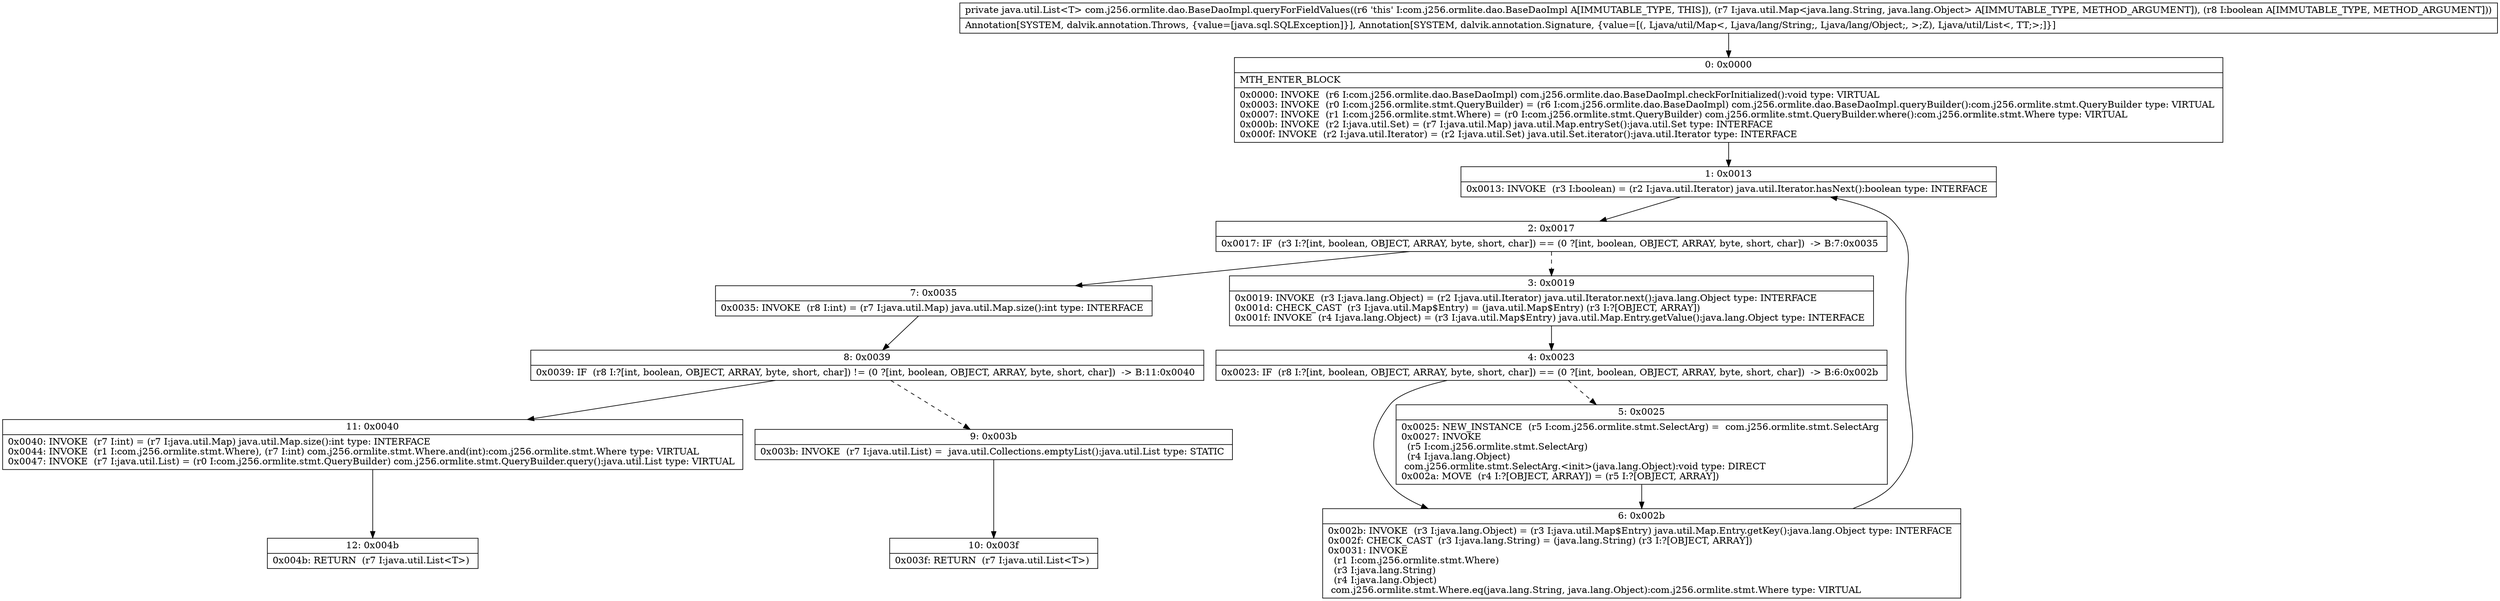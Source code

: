 digraph "CFG forcom.j256.ormlite.dao.BaseDaoImpl.queryForFieldValues(Ljava\/util\/Map;Z)Ljava\/util\/List;" {
Node_0 [shape=record,label="{0\:\ 0x0000|MTH_ENTER_BLOCK\l|0x0000: INVOKE  (r6 I:com.j256.ormlite.dao.BaseDaoImpl) com.j256.ormlite.dao.BaseDaoImpl.checkForInitialized():void type: VIRTUAL \l0x0003: INVOKE  (r0 I:com.j256.ormlite.stmt.QueryBuilder) = (r6 I:com.j256.ormlite.dao.BaseDaoImpl) com.j256.ormlite.dao.BaseDaoImpl.queryBuilder():com.j256.ormlite.stmt.QueryBuilder type: VIRTUAL \l0x0007: INVOKE  (r1 I:com.j256.ormlite.stmt.Where) = (r0 I:com.j256.ormlite.stmt.QueryBuilder) com.j256.ormlite.stmt.QueryBuilder.where():com.j256.ormlite.stmt.Where type: VIRTUAL \l0x000b: INVOKE  (r2 I:java.util.Set) = (r7 I:java.util.Map) java.util.Map.entrySet():java.util.Set type: INTERFACE \l0x000f: INVOKE  (r2 I:java.util.Iterator) = (r2 I:java.util.Set) java.util.Set.iterator():java.util.Iterator type: INTERFACE \l}"];
Node_1 [shape=record,label="{1\:\ 0x0013|0x0013: INVOKE  (r3 I:boolean) = (r2 I:java.util.Iterator) java.util.Iterator.hasNext():boolean type: INTERFACE \l}"];
Node_2 [shape=record,label="{2\:\ 0x0017|0x0017: IF  (r3 I:?[int, boolean, OBJECT, ARRAY, byte, short, char]) == (0 ?[int, boolean, OBJECT, ARRAY, byte, short, char])  \-\> B:7:0x0035 \l}"];
Node_3 [shape=record,label="{3\:\ 0x0019|0x0019: INVOKE  (r3 I:java.lang.Object) = (r2 I:java.util.Iterator) java.util.Iterator.next():java.lang.Object type: INTERFACE \l0x001d: CHECK_CAST  (r3 I:java.util.Map$Entry) = (java.util.Map$Entry) (r3 I:?[OBJECT, ARRAY]) \l0x001f: INVOKE  (r4 I:java.lang.Object) = (r3 I:java.util.Map$Entry) java.util.Map.Entry.getValue():java.lang.Object type: INTERFACE \l}"];
Node_4 [shape=record,label="{4\:\ 0x0023|0x0023: IF  (r8 I:?[int, boolean, OBJECT, ARRAY, byte, short, char]) == (0 ?[int, boolean, OBJECT, ARRAY, byte, short, char])  \-\> B:6:0x002b \l}"];
Node_5 [shape=record,label="{5\:\ 0x0025|0x0025: NEW_INSTANCE  (r5 I:com.j256.ormlite.stmt.SelectArg) =  com.j256.ormlite.stmt.SelectArg \l0x0027: INVOKE  \l  (r5 I:com.j256.ormlite.stmt.SelectArg)\l  (r4 I:java.lang.Object)\l com.j256.ormlite.stmt.SelectArg.\<init\>(java.lang.Object):void type: DIRECT \l0x002a: MOVE  (r4 I:?[OBJECT, ARRAY]) = (r5 I:?[OBJECT, ARRAY]) \l}"];
Node_6 [shape=record,label="{6\:\ 0x002b|0x002b: INVOKE  (r3 I:java.lang.Object) = (r3 I:java.util.Map$Entry) java.util.Map.Entry.getKey():java.lang.Object type: INTERFACE \l0x002f: CHECK_CAST  (r3 I:java.lang.String) = (java.lang.String) (r3 I:?[OBJECT, ARRAY]) \l0x0031: INVOKE  \l  (r1 I:com.j256.ormlite.stmt.Where)\l  (r3 I:java.lang.String)\l  (r4 I:java.lang.Object)\l com.j256.ormlite.stmt.Where.eq(java.lang.String, java.lang.Object):com.j256.ormlite.stmt.Where type: VIRTUAL \l}"];
Node_7 [shape=record,label="{7\:\ 0x0035|0x0035: INVOKE  (r8 I:int) = (r7 I:java.util.Map) java.util.Map.size():int type: INTERFACE \l}"];
Node_8 [shape=record,label="{8\:\ 0x0039|0x0039: IF  (r8 I:?[int, boolean, OBJECT, ARRAY, byte, short, char]) != (0 ?[int, boolean, OBJECT, ARRAY, byte, short, char])  \-\> B:11:0x0040 \l}"];
Node_9 [shape=record,label="{9\:\ 0x003b|0x003b: INVOKE  (r7 I:java.util.List) =  java.util.Collections.emptyList():java.util.List type: STATIC \l}"];
Node_10 [shape=record,label="{10\:\ 0x003f|0x003f: RETURN  (r7 I:java.util.List\<T\>) \l}"];
Node_11 [shape=record,label="{11\:\ 0x0040|0x0040: INVOKE  (r7 I:int) = (r7 I:java.util.Map) java.util.Map.size():int type: INTERFACE \l0x0044: INVOKE  (r1 I:com.j256.ormlite.stmt.Where), (r7 I:int) com.j256.ormlite.stmt.Where.and(int):com.j256.ormlite.stmt.Where type: VIRTUAL \l0x0047: INVOKE  (r7 I:java.util.List) = (r0 I:com.j256.ormlite.stmt.QueryBuilder) com.j256.ormlite.stmt.QueryBuilder.query():java.util.List type: VIRTUAL \l}"];
Node_12 [shape=record,label="{12\:\ 0x004b|0x004b: RETURN  (r7 I:java.util.List\<T\>) \l}"];
MethodNode[shape=record,label="{private java.util.List\<T\> com.j256.ormlite.dao.BaseDaoImpl.queryForFieldValues((r6 'this' I:com.j256.ormlite.dao.BaseDaoImpl A[IMMUTABLE_TYPE, THIS]), (r7 I:java.util.Map\<java.lang.String, java.lang.Object\> A[IMMUTABLE_TYPE, METHOD_ARGUMENT]), (r8 I:boolean A[IMMUTABLE_TYPE, METHOD_ARGUMENT]))  | Annotation[SYSTEM, dalvik.annotation.Throws, \{value=[java.sql.SQLException]\}], Annotation[SYSTEM, dalvik.annotation.Signature, \{value=[(, Ljava\/util\/Map\<, Ljava\/lang\/String;, Ljava\/lang\/Object;, \>;Z), Ljava\/util\/List\<, TT;\>;]\}]\l}"];
MethodNode -> Node_0;
Node_0 -> Node_1;
Node_1 -> Node_2;
Node_2 -> Node_3[style=dashed];
Node_2 -> Node_7;
Node_3 -> Node_4;
Node_4 -> Node_5[style=dashed];
Node_4 -> Node_6;
Node_5 -> Node_6;
Node_6 -> Node_1;
Node_7 -> Node_8;
Node_8 -> Node_9[style=dashed];
Node_8 -> Node_11;
Node_9 -> Node_10;
Node_11 -> Node_12;
}

